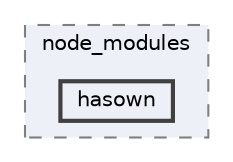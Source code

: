 digraph "pkiclassroomrescheduler/src/main/frontend/node_modules/hasown"
{
 // LATEX_PDF_SIZE
  bgcolor="transparent";
  edge [fontname=Helvetica,fontsize=10,labelfontname=Helvetica,labelfontsize=10];
  node [fontname=Helvetica,fontsize=10,shape=box,height=0.2,width=0.4];
  compound=true
  subgraph clusterdir_72953eda66ccb3a2722c28e1c3e6c23b {
    graph [ bgcolor="#edf0f7", pencolor="grey50", label="node_modules", fontname=Helvetica,fontsize=10 style="filled,dashed", URL="dir_72953eda66ccb3a2722c28e1c3e6c23b.html",tooltip=""]
  dir_dc0b6a21d4321d9f2caf2ec448fe131d [label="hasown", fillcolor="#edf0f7", color="grey25", style="filled,bold", URL="dir_dc0b6a21d4321d9f2caf2ec448fe131d.html",tooltip=""];
  }
}
